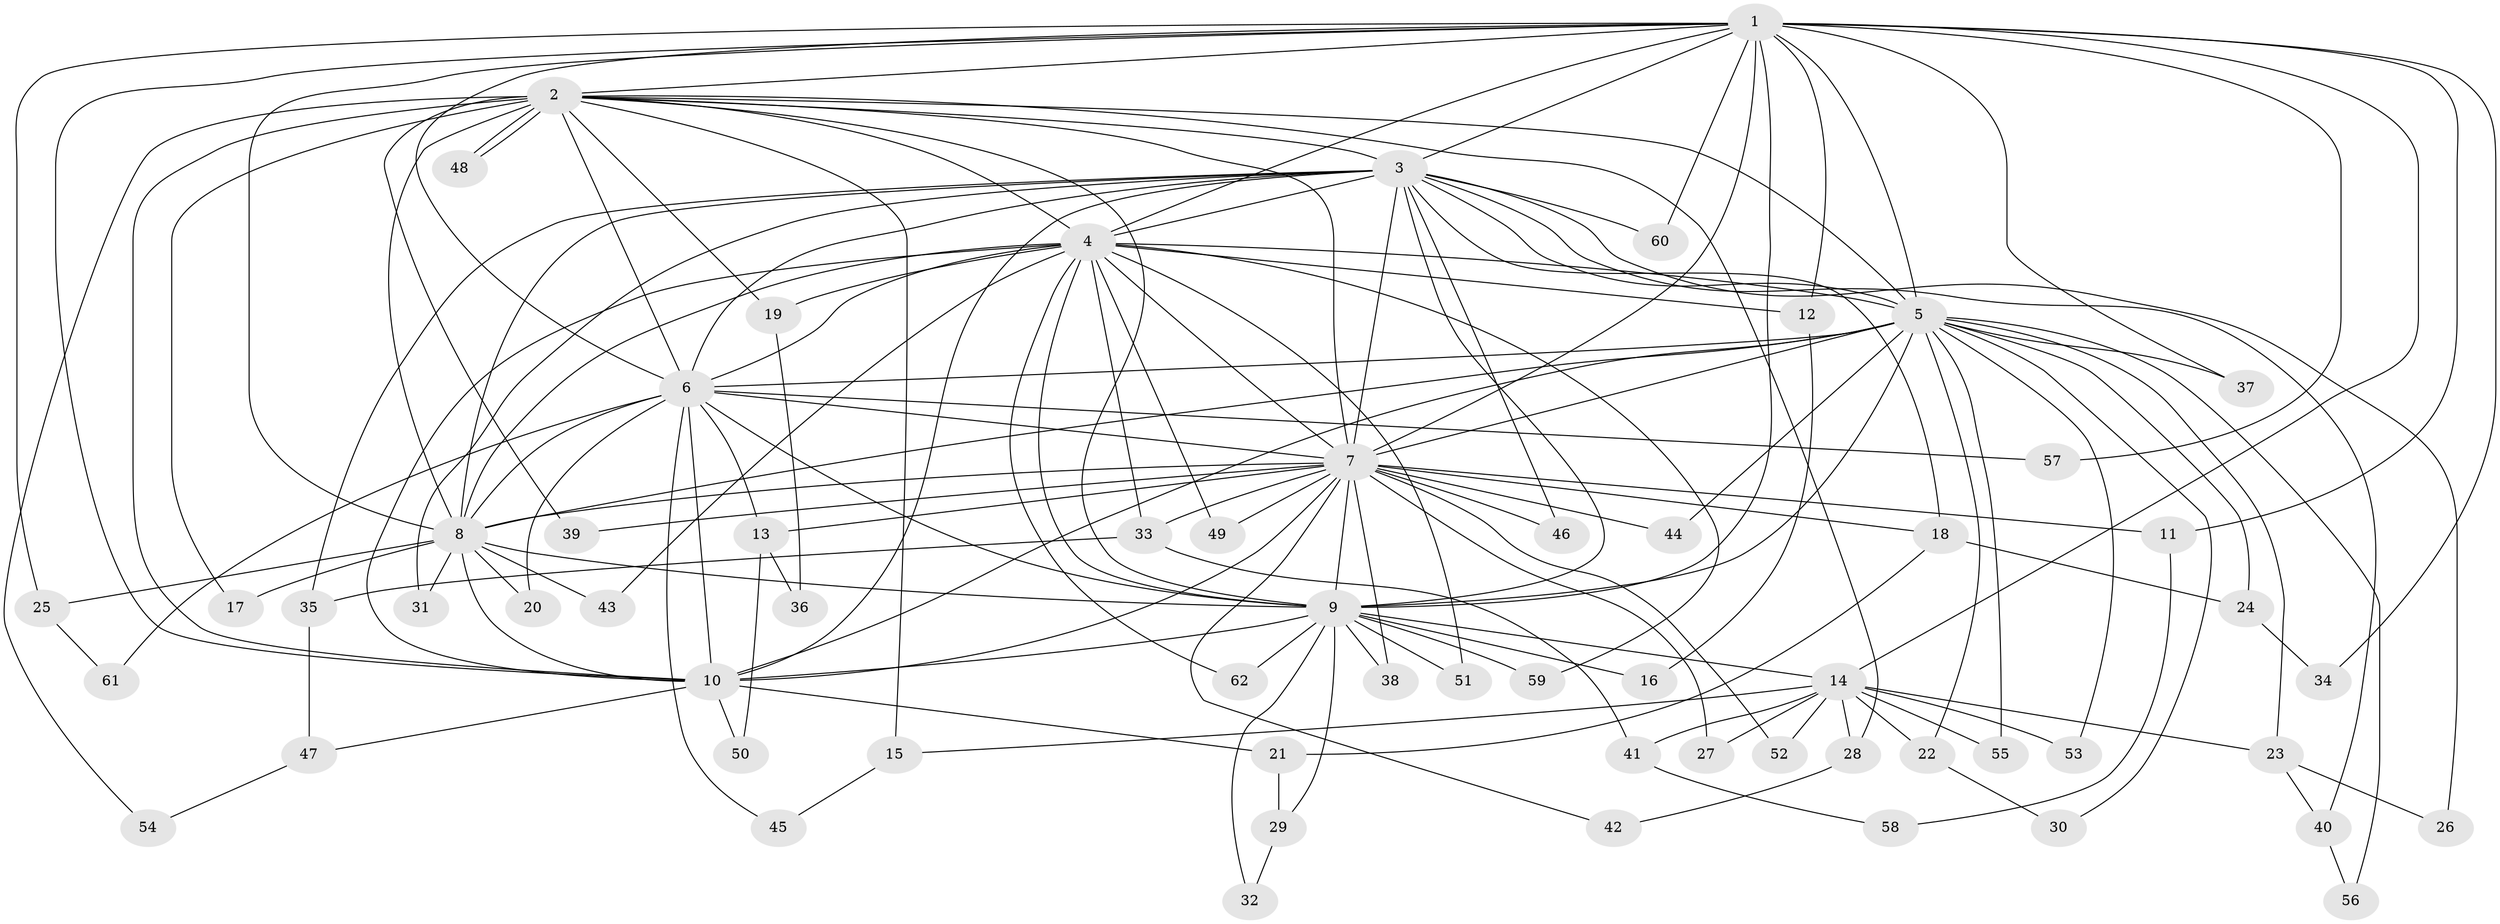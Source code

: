 // coarse degree distribution, {15: 0.09090909090909091, 16: 0.022727272727272728, 11: 0.045454545454545456, 3: 0.25, 2: 0.38636363636363635, 4: 0.09090909090909091, 1: 0.045454545454545456, 14: 0.045454545454545456, 13: 0.022727272727272728}
// Generated by graph-tools (version 1.1) at 2025/36/03/04/25 23:36:30]
// undirected, 62 vertices, 149 edges
graph export_dot {
  node [color=gray90,style=filled];
  1;
  2;
  3;
  4;
  5;
  6;
  7;
  8;
  9;
  10;
  11;
  12;
  13;
  14;
  15;
  16;
  17;
  18;
  19;
  20;
  21;
  22;
  23;
  24;
  25;
  26;
  27;
  28;
  29;
  30;
  31;
  32;
  33;
  34;
  35;
  36;
  37;
  38;
  39;
  40;
  41;
  42;
  43;
  44;
  45;
  46;
  47;
  48;
  49;
  50;
  51;
  52;
  53;
  54;
  55;
  56;
  57;
  58;
  59;
  60;
  61;
  62;
  1 -- 2;
  1 -- 3;
  1 -- 4;
  1 -- 5;
  1 -- 6;
  1 -- 7;
  1 -- 8;
  1 -- 9;
  1 -- 10;
  1 -- 11;
  1 -- 12;
  1 -- 14;
  1 -- 25;
  1 -- 34;
  1 -- 37;
  1 -- 57;
  1 -- 60;
  2 -- 3;
  2 -- 4;
  2 -- 5;
  2 -- 6;
  2 -- 7;
  2 -- 8;
  2 -- 9;
  2 -- 10;
  2 -- 15;
  2 -- 17;
  2 -- 19;
  2 -- 28;
  2 -- 39;
  2 -- 48;
  2 -- 48;
  2 -- 54;
  3 -- 4;
  3 -- 5;
  3 -- 6;
  3 -- 7;
  3 -- 8;
  3 -- 9;
  3 -- 10;
  3 -- 18;
  3 -- 26;
  3 -- 31;
  3 -- 35;
  3 -- 40;
  3 -- 46;
  3 -- 60;
  4 -- 5;
  4 -- 6;
  4 -- 7;
  4 -- 8;
  4 -- 9;
  4 -- 10;
  4 -- 12;
  4 -- 19;
  4 -- 33;
  4 -- 43;
  4 -- 49;
  4 -- 51;
  4 -- 59;
  4 -- 62;
  5 -- 6;
  5 -- 7;
  5 -- 8;
  5 -- 9;
  5 -- 10;
  5 -- 22;
  5 -- 23;
  5 -- 24;
  5 -- 30;
  5 -- 37;
  5 -- 44;
  5 -- 53;
  5 -- 55;
  5 -- 56;
  6 -- 7;
  6 -- 8;
  6 -- 9;
  6 -- 10;
  6 -- 13;
  6 -- 20;
  6 -- 45;
  6 -- 57;
  6 -- 61;
  7 -- 8;
  7 -- 9;
  7 -- 10;
  7 -- 11;
  7 -- 13;
  7 -- 18;
  7 -- 27;
  7 -- 33;
  7 -- 38;
  7 -- 39;
  7 -- 42;
  7 -- 44;
  7 -- 46;
  7 -- 49;
  7 -- 52;
  8 -- 9;
  8 -- 10;
  8 -- 17;
  8 -- 20;
  8 -- 25;
  8 -- 31;
  8 -- 43;
  9 -- 10;
  9 -- 14;
  9 -- 16;
  9 -- 29;
  9 -- 32;
  9 -- 38;
  9 -- 51;
  9 -- 59;
  9 -- 62;
  10 -- 21;
  10 -- 47;
  10 -- 50;
  11 -- 58;
  12 -- 16;
  13 -- 36;
  13 -- 50;
  14 -- 15;
  14 -- 22;
  14 -- 23;
  14 -- 27;
  14 -- 28;
  14 -- 41;
  14 -- 52;
  14 -- 53;
  14 -- 55;
  15 -- 45;
  18 -- 21;
  18 -- 24;
  19 -- 36;
  21 -- 29;
  22 -- 30;
  23 -- 26;
  23 -- 40;
  24 -- 34;
  25 -- 61;
  28 -- 42;
  29 -- 32;
  33 -- 35;
  33 -- 41;
  35 -- 47;
  40 -- 56;
  41 -- 58;
  47 -- 54;
}
